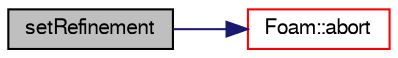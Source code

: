 digraph "setRefinement"
{
  bgcolor="transparent";
  edge [fontname="FreeSans",fontsize="10",labelfontname="FreeSans",labelfontsize="10"];
  node [fontname="FreeSans",fontsize="10",shape=record];
  rankdir="LR";
  Node89 [label="setRefinement",height=0.2,width=0.4,color="black", fillcolor="grey75", style="filled", fontcolor="black"];
  Node89 -> Node90 [color="midnightblue",fontsize="10",style="solid",fontname="FreeSans"];
  Node90 [label="Foam::abort",height=0.2,width=0.4,color="red",URL="$a21124.html#a447107a607d03e417307c203fa5fb44b"];
}
